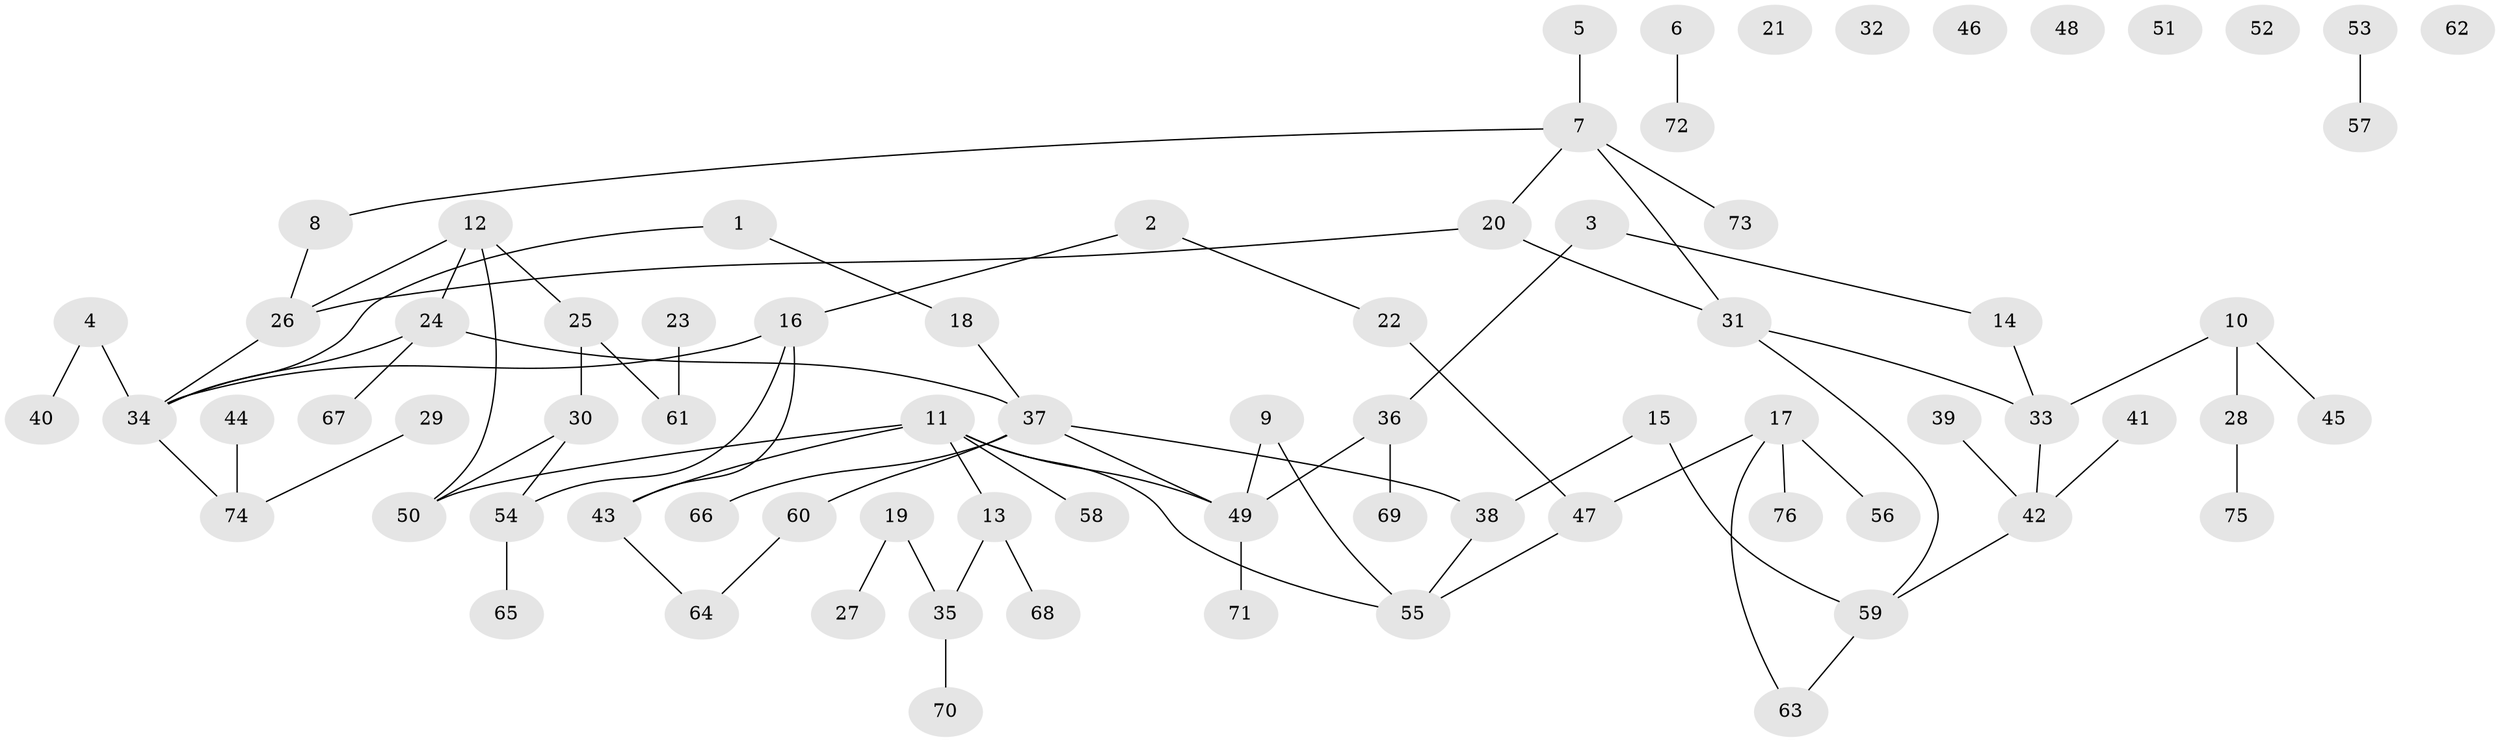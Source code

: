 // coarse degree distribution, {2: 0.16666666666666666, 6: 0.07407407407407407, 1: 0.3333333333333333, 0: 0.14814814814814814, 4: 0.12962962962962962, 7: 0.018518518518518517, 3: 0.12962962962962962}
// Generated by graph-tools (version 1.1) at 2025/23/03/03/25 07:23:25]
// undirected, 76 vertices, 82 edges
graph export_dot {
graph [start="1"]
  node [color=gray90,style=filled];
  1;
  2;
  3;
  4;
  5;
  6;
  7;
  8;
  9;
  10;
  11;
  12;
  13;
  14;
  15;
  16;
  17;
  18;
  19;
  20;
  21;
  22;
  23;
  24;
  25;
  26;
  27;
  28;
  29;
  30;
  31;
  32;
  33;
  34;
  35;
  36;
  37;
  38;
  39;
  40;
  41;
  42;
  43;
  44;
  45;
  46;
  47;
  48;
  49;
  50;
  51;
  52;
  53;
  54;
  55;
  56;
  57;
  58;
  59;
  60;
  61;
  62;
  63;
  64;
  65;
  66;
  67;
  68;
  69;
  70;
  71;
  72;
  73;
  74;
  75;
  76;
  1 -- 18;
  1 -- 34;
  2 -- 16;
  2 -- 22;
  3 -- 14;
  3 -- 36;
  4 -- 34;
  4 -- 40;
  5 -- 7;
  6 -- 72;
  7 -- 8;
  7 -- 20;
  7 -- 31;
  7 -- 73;
  8 -- 26;
  9 -- 49;
  9 -- 55;
  10 -- 28;
  10 -- 33;
  10 -- 45;
  11 -- 13;
  11 -- 43;
  11 -- 49;
  11 -- 50;
  11 -- 55;
  11 -- 58;
  12 -- 24;
  12 -- 25;
  12 -- 26;
  12 -- 50;
  13 -- 35;
  13 -- 68;
  14 -- 33;
  15 -- 38;
  15 -- 59;
  16 -- 34;
  16 -- 43;
  16 -- 54;
  17 -- 47;
  17 -- 56;
  17 -- 63;
  17 -- 76;
  18 -- 37;
  19 -- 27;
  19 -- 35;
  20 -- 26;
  20 -- 31;
  22 -- 47;
  23 -- 61;
  24 -- 34;
  24 -- 37;
  24 -- 67;
  25 -- 30;
  25 -- 61;
  26 -- 34;
  28 -- 75;
  29 -- 74;
  30 -- 50;
  30 -- 54;
  31 -- 33;
  31 -- 59;
  33 -- 42;
  34 -- 74;
  35 -- 70;
  36 -- 49;
  36 -- 69;
  37 -- 38;
  37 -- 49;
  37 -- 60;
  37 -- 66;
  38 -- 55;
  39 -- 42;
  41 -- 42;
  42 -- 59;
  43 -- 64;
  44 -- 74;
  47 -- 55;
  49 -- 71;
  53 -- 57;
  54 -- 65;
  59 -- 63;
  60 -- 64;
}
